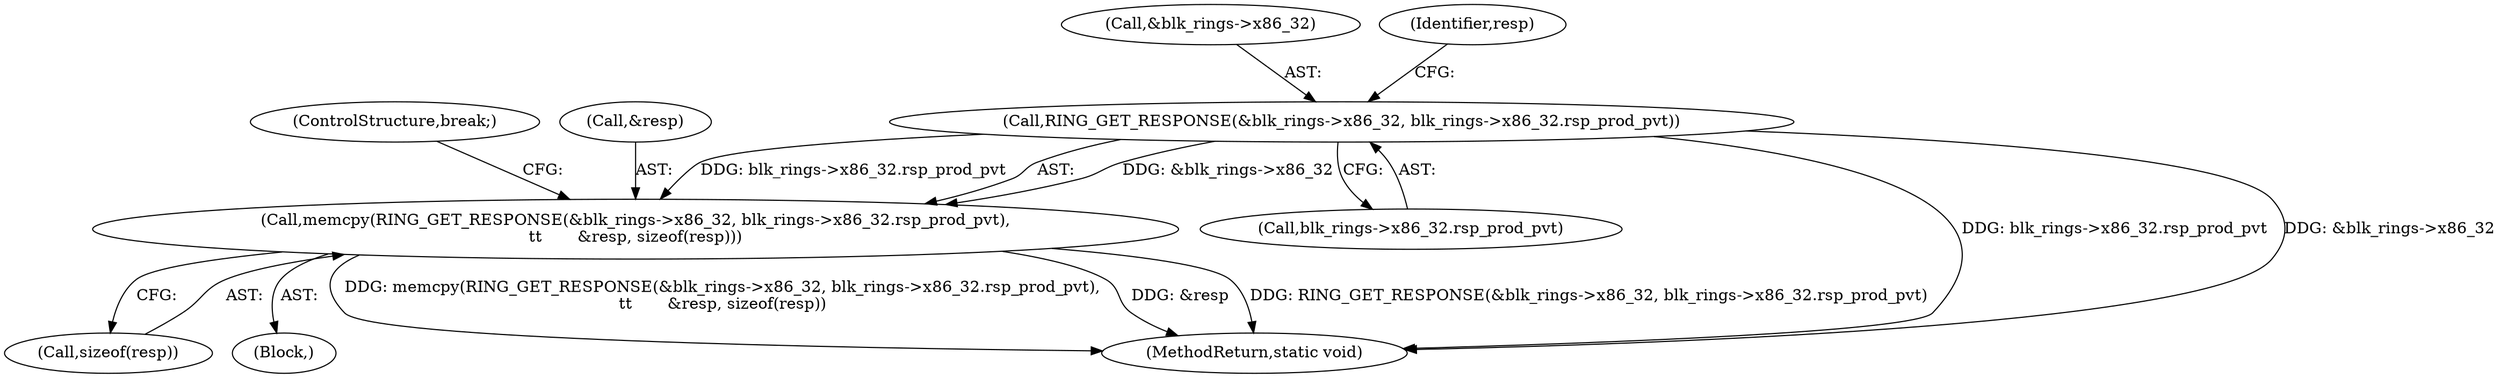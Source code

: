 digraph "1_linux_089bc0143f489bd3a4578bdff5f4ca68fb26f341@pointer" {
"1000164" [label="(Call,RING_GET_RESPONSE(&blk_rings->x86_32, blk_rings->x86_32.rsp_prod_pvt))"];
"1000163" [label="(Call,memcpy(RING_GET_RESPONSE(&blk_rings->x86_32, blk_rings->x86_32.rsp_prod_pvt),\n\t\t       &resp, sizeof(resp)))"];
"1000178" [label="(ControlStructure,break;)"];
"1000174" [label="(Call,&resp)"];
"1000165" [label="(Call,&blk_rings->x86_32)"];
"1000164" [label="(Call,RING_GET_RESPONSE(&blk_rings->x86_32, blk_rings->x86_32.rsp_prod_pvt))"];
"1000169" [label="(Call,blk_rings->x86_32.rsp_prod_pvt)"];
"1000175" [label="(Identifier,resp)"];
"1000222" [label="(MethodReturn,static void)"];
"1000176" [label="(Call,sizeof(resp))"];
"1000144" [label="(Block,)"];
"1000163" [label="(Call,memcpy(RING_GET_RESPONSE(&blk_rings->x86_32, blk_rings->x86_32.rsp_prod_pvt),\n\t\t       &resp, sizeof(resp)))"];
"1000164" -> "1000163"  [label="AST: "];
"1000164" -> "1000169"  [label="CFG: "];
"1000165" -> "1000164"  [label="AST: "];
"1000169" -> "1000164"  [label="AST: "];
"1000175" -> "1000164"  [label="CFG: "];
"1000164" -> "1000222"  [label="DDG: blk_rings->x86_32.rsp_prod_pvt"];
"1000164" -> "1000222"  [label="DDG: &blk_rings->x86_32"];
"1000164" -> "1000163"  [label="DDG: &blk_rings->x86_32"];
"1000164" -> "1000163"  [label="DDG: blk_rings->x86_32.rsp_prod_pvt"];
"1000163" -> "1000144"  [label="AST: "];
"1000163" -> "1000176"  [label="CFG: "];
"1000174" -> "1000163"  [label="AST: "];
"1000176" -> "1000163"  [label="AST: "];
"1000178" -> "1000163"  [label="CFG: "];
"1000163" -> "1000222"  [label="DDG: &resp"];
"1000163" -> "1000222"  [label="DDG: RING_GET_RESPONSE(&blk_rings->x86_32, blk_rings->x86_32.rsp_prod_pvt)"];
"1000163" -> "1000222"  [label="DDG: memcpy(RING_GET_RESPONSE(&blk_rings->x86_32, blk_rings->x86_32.rsp_prod_pvt),\n\t\t       &resp, sizeof(resp))"];
}
